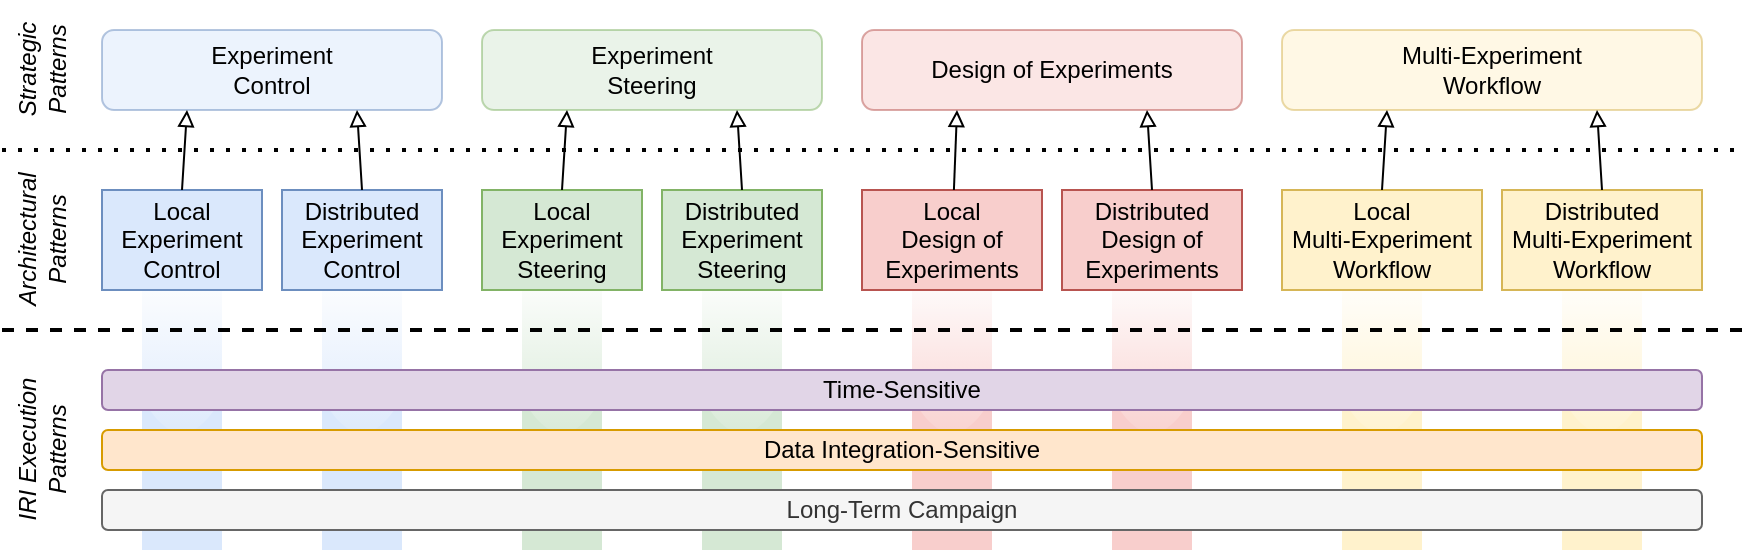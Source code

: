 <mxfile version="23.1.5" type="device">
  <diagram id="ad-6kf6j1xaBgm1jNbVA" name="Page-1">
    <mxGraphModel dx="884" dy="541" grid="1" gridSize="10" guides="1" tooltips="1" connect="1" arrows="1" fold="1" page="1" pageScale="1" pageWidth="1100" pageHeight="850" math="0" shadow="0">
      <root>
        <mxCell id="0" />
        <mxCell id="1" parent="0" />
        <mxCell id="Znw-S5o0BGjcDrDcnTOf-11" value="" style="rounded=0;whiteSpace=wrap;html=1;fillColor=#f8cecc;strokeColor=none;glass=1;" vertex="1" parent="1">
          <mxGeometry x="565" y="390" width="40" height="130" as="geometry" />
        </mxCell>
        <mxCell id="Znw-S5o0BGjcDrDcnTOf-13" value="" style="rounded=0;whiteSpace=wrap;html=1;fillColor=#f8cecc;strokeColor=none;glass=1;" vertex="1" parent="1">
          <mxGeometry x="665" y="390" width="40" height="130" as="geometry" />
        </mxCell>
        <mxCell id="Znw-S5o0BGjcDrDcnTOf-14" value="" style="rounded=0;whiteSpace=wrap;html=1;fillColor=#fff2cc;strokeColor=none;glass=1;" vertex="1" parent="1">
          <mxGeometry x="780" y="390" width="40" height="130" as="geometry" />
        </mxCell>
        <mxCell id="Znw-S5o0BGjcDrDcnTOf-15" value="" style="rounded=0;whiteSpace=wrap;html=1;fillColor=#fff2cc;strokeColor=none;glass=1;" vertex="1" parent="1">
          <mxGeometry x="890" y="390" width="40" height="130" as="geometry" />
        </mxCell>
        <mxCell id="Znw-S5o0BGjcDrDcnTOf-9" value="" style="rounded=0;whiteSpace=wrap;html=1;fillColor=#d5e8d4;strokeColor=none;glass=1;" vertex="1" parent="1">
          <mxGeometry x="370" y="390" width="40" height="130" as="geometry" />
        </mxCell>
        <mxCell id="Znw-S5o0BGjcDrDcnTOf-10" value="" style="rounded=0;whiteSpace=wrap;html=1;fillColor=#d5e8d4;strokeColor=none;glass=1;" vertex="1" parent="1">
          <mxGeometry x="460" y="390" width="40" height="130" as="geometry" />
        </mxCell>
        <mxCell id="Znw-S5o0BGjcDrDcnTOf-7" value="" style="rounded=0;whiteSpace=wrap;html=1;fillColor=#dae8fc;strokeColor=none;glass=1;" vertex="1" parent="1">
          <mxGeometry x="270" y="390" width="40" height="130" as="geometry" />
        </mxCell>
        <mxCell id="Znw-S5o0BGjcDrDcnTOf-6" value="" style="rounded=0;whiteSpace=wrap;html=1;fillColor=#dae8fc;strokeColor=none;glass=1;" vertex="1" parent="1">
          <mxGeometry x="180" y="390" width="40" height="130" as="geometry" />
        </mxCell>
        <mxCell id="5_aQtZeD6gLi4RiHxJ7z-1" value="Experiment&lt;br&gt;Control" style="rounded=1;whiteSpace=wrap;html=1;fillColor=#dae8fc;strokeColor=#6c8ebf;opacity=50;glass=0;sketch=0;shadow=0;" parent="1" vertex="1">
          <mxGeometry x="160" y="260" width="170" height="40" as="geometry" />
        </mxCell>
        <mxCell id="5_aQtZeD6gLi4RiHxJ7z-2" value="Experiment&lt;br&gt;Steering" style="rounded=1;whiteSpace=wrap;html=1;fillColor=#d5e8d4;strokeColor=#82b366;opacity=50;glass=0;sketch=0;shadow=0;" parent="1" vertex="1">
          <mxGeometry x="350" y="260" width="170" height="40" as="geometry" />
        </mxCell>
        <mxCell id="5_aQtZeD6gLi4RiHxJ7z-3" value="Multi-Experiment&lt;br&gt;Workflow" style="rounded=1;whiteSpace=wrap;html=1;fillColor=#fff2cc;strokeColor=#d6b656;opacity=50;glass=0;sketch=0;shadow=0;" parent="1" vertex="1">
          <mxGeometry x="750" y="260" width="210" height="40" as="geometry" />
        </mxCell>
        <mxCell id="5_aQtZeD6gLi4RiHxJ7z-4" value="Design of Experiments" style="rounded=1;whiteSpace=wrap;html=1;fillColor=#f8cecc;strokeColor=#b85450;opacity=50;glass=0;sketch=0;shadow=0;" parent="1" vertex="1">
          <mxGeometry x="540" y="260" width="190" height="40" as="geometry" />
        </mxCell>
        <mxCell id="5_aQtZeD6gLi4RiHxJ7z-5" value="Local&lt;br&gt;Experiment&lt;br&gt;Steering" style="rounded=0;whiteSpace=wrap;html=1;fillColor=#d5e8d4;strokeColor=#82b366;" parent="1" vertex="1">
          <mxGeometry x="350" y="340" width="80" height="50" as="geometry" />
        </mxCell>
        <mxCell id="5_aQtZeD6gLi4RiHxJ7z-6" value="Distributed&lt;br&gt;Experiment&lt;br&gt;Steering" style="rounded=0;whiteSpace=wrap;html=1;fillColor=#d5e8d4;strokeColor=#82b366;" parent="1" vertex="1">
          <mxGeometry x="440" y="340" width="80" height="50" as="geometry" />
        </mxCell>
        <mxCell id="5_aQtZeD6gLi4RiHxJ7z-7" value="Local&lt;br&gt;Design of Experiments" style="rounded=0;whiteSpace=wrap;html=1;fillColor=#f8cecc;strokeColor=#b85450;" parent="1" vertex="1">
          <mxGeometry x="540" y="340" width="90" height="50" as="geometry" />
        </mxCell>
        <mxCell id="5_aQtZeD6gLi4RiHxJ7z-8" value="Distributed&lt;br&gt;Design of Experiments" style="rounded=0;whiteSpace=wrap;html=1;fillColor=#f8cecc;strokeColor=#b85450;" parent="1" vertex="1">
          <mxGeometry x="640" y="340" width="90" height="50" as="geometry" />
        </mxCell>
        <mxCell id="5_aQtZeD6gLi4RiHxJ7z-9" value="" style="endArrow=none;dashed=1;html=1;dashPattern=1 3;strokeWidth=2;rounded=0;" parent="1" edge="1">
          <mxGeometry width="50" height="50" relative="1" as="geometry">
            <mxPoint x="110" y="320" as="sourcePoint" />
            <mxPoint x="980" y="320" as="targetPoint" />
          </mxGeometry>
        </mxCell>
        <mxCell id="5_aQtZeD6gLi4RiHxJ7z-10" value="Strategic&lt;br&gt;Patterns" style="text;html=1;align=center;verticalAlign=middle;resizable=0;points=[];autosize=1;strokeColor=none;fillColor=none;rotation=-90;fontStyle=2" parent="1" vertex="1">
          <mxGeometry x="95" y="260" width="70" height="40" as="geometry" />
        </mxCell>
        <mxCell id="5_aQtZeD6gLi4RiHxJ7z-11" value="Architectural&lt;br&gt;Patterns" style="text;html=1;align=center;verticalAlign=middle;resizable=0;points=[];autosize=1;strokeColor=none;fillColor=none;rotation=-90;fontStyle=2" parent="1" vertex="1">
          <mxGeometry x="85" y="345" width="90" height="40" as="geometry" />
        </mxCell>
        <mxCell id="zwgUW79nG19Z6aKuMaXJ-3" value="Distributed&lt;br&gt;Experiment&lt;br&gt;Control" style="rounded=0;whiteSpace=wrap;html=1;fillColor=#dae8fc;strokeColor=#6c8ebf;" parent="1" vertex="1">
          <mxGeometry x="250" y="340" width="80" height="50" as="geometry" />
        </mxCell>
        <mxCell id="zwgUW79nG19Z6aKuMaXJ-4" value="Local&lt;br&gt;Experiment&lt;br&gt;Control" style="rounded=0;whiteSpace=wrap;html=1;fillColor=#dae8fc;strokeColor=#6c8ebf;" parent="1" vertex="1">
          <mxGeometry x="160" y="340" width="80" height="50" as="geometry" />
        </mxCell>
        <mxCell id="5LGaE8H8o-Ld7-x1HnNb-1" value="Distributed&lt;br&gt;Multi-Experiment&lt;br&gt;Workflow" style="rounded=0;whiteSpace=wrap;html=1;fillColor=#fff2cc;strokeColor=#d6b656;" parent="1" vertex="1">
          <mxGeometry x="860" y="340" width="100" height="50" as="geometry" />
        </mxCell>
        <mxCell id="5LGaE8H8o-Ld7-x1HnNb-2" value="Local&lt;br&gt;Multi-Experiment&lt;br&gt;Workflow" style="rounded=0;whiteSpace=wrap;html=1;fillColor=#fff2cc;strokeColor=#d6b656;" parent="1" vertex="1">
          <mxGeometry x="750" y="340" width="100" height="50" as="geometry" />
        </mxCell>
        <mxCell id="xjqtRQXjf6811xD_2Nou-2" value="" style="endArrow=block;html=1;rounded=0;endFill=0;exitX=0.5;exitY=0;exitDx=0;exitDy=0;entryX=0.25;entryY=1;entryDx=0;entryDy=0;" parent="1" source="zwgUW79nG19Z6aKuMaXJ-4" target="5_aQtZeD6gLi4RiHxJ7z-1" edge="1">
          <mxGeometry width="50" height="50" relative="1" as="geometry">
            <mxPoint x="430" y="520" as="sourcePoint" />
            <mxPoint x="290" y="480" as="targetPoint" />
          </mxGeometry>
        </mxCell>
        <mxCell id="xjqtRQXjf6811xD_2Nou-3" value="" style="endArrow=block;html=1;rounded=0;endFill=0;exitX=0.5;exitY=0;exitDx=0;exitDy=0;entryX=0.75;entryY=1;entryDx=0;entryDy=0;" parent="1" source="zwgUW79nG19Z6aKuMaXJ-3" target="5_aQtZeD6gLi4RiHxJ7z-1" edge="1">
          <mxGeometry width="50" height="50" relative="1" as="geometry">
            <mxPoint x="210" y="350" as="sourcePoint" />
            <mxPoint x="240" y="300" as="targetPoint" />
          </mxGeometry>
        </mxCell>
        <mxCell id="xjqtRQXjf6811xD_2Nou-4" value="" style="endArrow=block;html=1;rounded=0;endFill=0;exitX=0.5;exitY=0;exitDx=0;exitDy=0;entryX=0.25;entryY=1;entryDx=0;entryDy=0;" parent="1" source="5_aQtZeD6gLi4RiHxJ7z-5" target="5_aQtZeD6gLi4RiHxJ7z-2" edge="1">
          <mxGeometry width="50" height="50" relative="1" as="geometry">
            <mxPoint x="210" y="350" as="sourcePoint" />
            <mxPoint x="213" y="310" as="targetPoint" />
          </mxGeometry>
        </mxCell>
        <mxCell id="xjqtRQXjf6811xD_2Nou-5" value="" style="endArrow=block;html=1;rounded=0;endFill=0;exitX=0.5;exitY=0;exitDx=0;exitDy=0;entryX=0.75;entryY=1;entryDx=0;entryDy=0;" parent="1" source="5_aQtZeD6gLi4RiHxJ7z-6" target="5_aQtZeD6gLi4RiHxJ7z-2" edge="1">
          <mxGeometry width="50" height="50" relative="1" as="geometry">
            <mxPoint x="300" y="350" as="sourcePoint" />
            <mxPoint x="298" y="310" as="targetPoint" />
          </mxGeometry>
        </mxCell>
        <mxCell id="xjqtRQXjf6811xD_2Nou-6" value="" style="endArrow=block;html=1;rounded=0;endFill=0;entryX=0.25;entryY=1;entryDx=0;entryDy=0;" parent="1" source="5_aQtZeD6gLi4RiHxJ7z-7" target="5_aQtZeD6gLi4RiHxJ7z-4" edge="1">
          <mxGeometry width="50" height="50" relative="1" as="geometry">
            <mxPoint x="400" y="350" as="sourcePoint" />
            <mxPoint x="403" y="310" as="targetPoint" />
          </mxGeometry>
        </mxCell>
        <mxCell id="xjqtRQXjf6811xD_2Nou-7" value="" style="endArrow=block;html=1;rounded=0;endFill=0;exitX=0.5;exitY=0;exitDx=0;exitDy=0;entryX=0.75;entryY=1;entryDx=0;entryDy=0;" parent="1" source="5_aQtZeD6gLi4RiHxJ7z-8" target="5_aQtZeD6gLi4RiHxJ7z-4" edge="1">
          <mxGeometry width="50" height="50" relative="1" as="geometry">
            <mxPoint x="490" y="350" as="sourcePoint" />
            <mxPoint x="488" y="310" as="targetPoint" />
          </mxGeometry>
        </mxCell>
        <mxCell id="xjqtRQXjf6811xD_2Nou-8" value="" style="endArrow=block;html=1;rounded=0;endFill=0;entryX=0.25;entryY=1;entryDx=0;entryDy=0;exitX=0.5;exitY=0;exitDx=0;exitDy=0;" parent="1" source="5LGaE8H8o-Ld7-x1HnNb-2" target="5_aQtZeD6gLi4RiHxJ7z-3" edge="1">
          <mxGeometry width="50" height="50" relative="1" as="geometry">
            <mxPoint x="596" y="350" as="sourcePoint" />
            <mxPoint x="598" y="310" as="targetPoint" />
          </mxGeometry>
        </mxCell>
        <mxCell id="xjqtRQXjf6811xD_2Nou-9" value="" style="endArrow=block;html=1;rounded=0;endFill=0;exitX=0.5;exitY=0;exitDx=0;exitDy=0;entryX=0.75;entryY=1;entryDx=0;entryDy=0;" parent="1" source="5LGaE8H8o-Ld7-x1HnNb-1" target="5_aQtZeD6gLi4RiHxJ7z-3" edge="1">
          <mxGeometry width="50" height="50" relative="1" as="geometry">
            <mxPoint x="695" y="350" as="sourcePoint" />
            <mxPoint x="693" y="310" as="targetPoint" />
          </mxGeometry>
        </mxCell>
        <mxCell id="Znw-S5o0BGjcDrDcnTOf-1" value="" style="endArrow=none;dashed=1;html=1;strokeWidth=2;rounded=0;endSize=4;startSize=4;jumpSize=8;" edge="1" parent="1">
          <mxGeometry width="50" height="50" relative="1" as="geometry">
            <mxPoint x="110" y="410" as="sourcePoint" />
            <mxPoint x="980" y="410" as="targetPoint" />
          </mxGeometry>
        </mxCell>
        <mxCell id="Znw-S5o0BGjcDrDcnTOf-2" value="IRI Execution&lt;br&gt;Patterns" style="text;html=1;align=center;verticalAlign=middle;resizable=0;points=[];autosize=1;strokeColor=none;fillColor=none;rotation=-90;fontStyle=2" vertex="1" parent="1">
          <mxGeometry x="85" y="450" width="90" height="40" as="geometry" />
        </mxCell>
        <mxCell id="Znw-S5o0BGjcDrDcnTOf-3" value="Time-Sensitive" style="rounded=1;whiteSpace=wrap;html=1;fillColor=#e1d5e7;strokeColor=#9673a6;" vertex="1" parent="1">
          <mxGeometry x="160" y="430" width="800" height="20" as="geometry" />
        </mxCell>
        <mxCell id="Znw-S5o0BGjcDrDcnTOf-4" value="Data Integration-Sensitive" style="rounded=1;whiteSpace=wrap;html=1;fillColor=#ffe6cc;strokeColor=#d79b00;" vertex="1" parent="1">
          <mxGeometry x="160" y="460" width="800" height="20" as="geometry" />
        </mxCell>
        <mxCell id="Znw-S5o0BGjcDrDcnTOf-5" value="Long-Term Campaign" style="rounded=1;whiteSpace=wrap;html=1;fillColor=#f5f5f5;strokeColor=#666666;fontColor=#333333;" vertex="1" parent="1">
          <mxGeometry x="160" y="490" width="800" height="20" as="geometry" />
        </mxCell>
      </root>
    </mxGraphModel>
  </diagram>
</mxfile>
